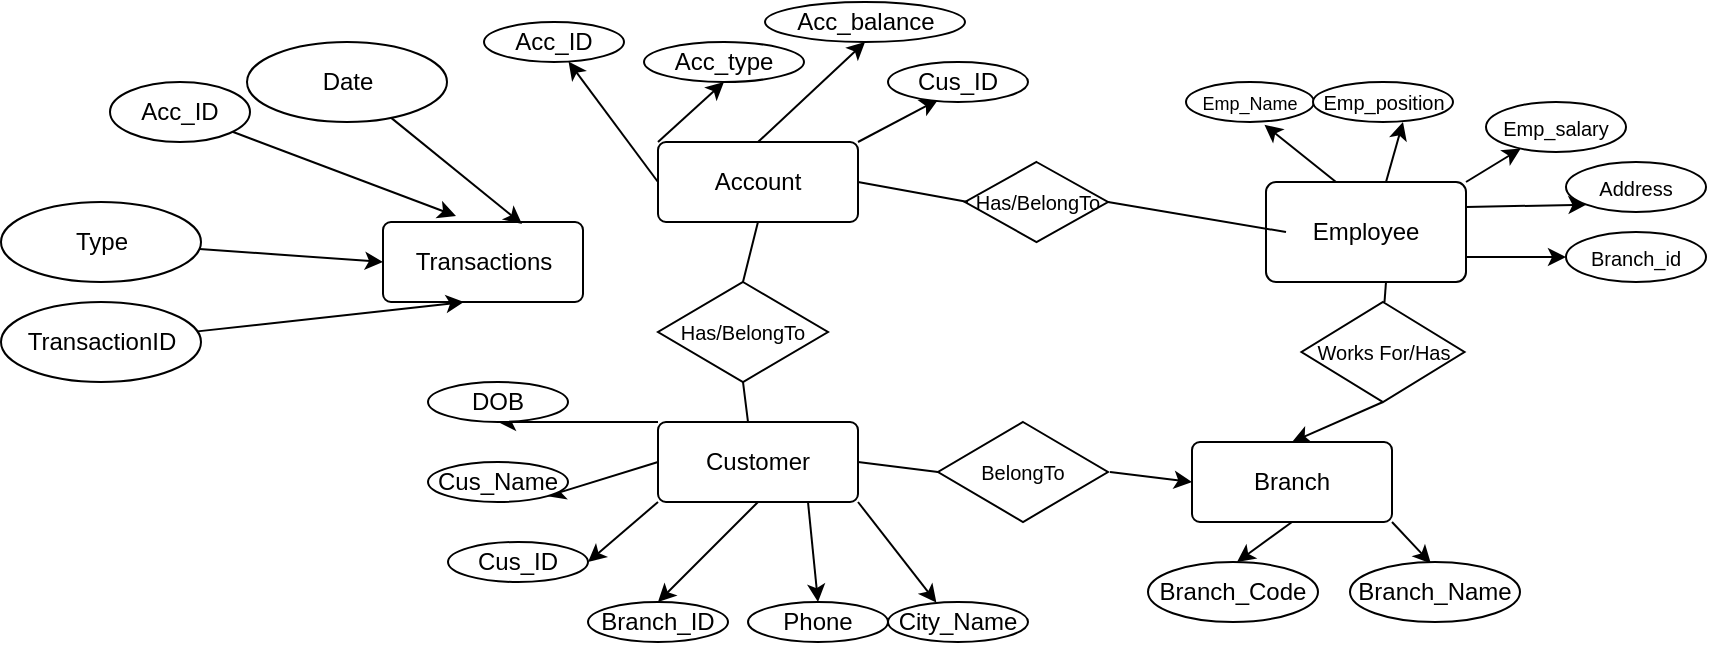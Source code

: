 <mxfile>
    <diagram id="gf3SNtsfn1QlGuFsEfbt" name="Page-1">
        <mxGraphModel dx="2211" dy="803" grid="1" gridSize="10" guides="1" tooltips="1" connect="1" arrows="1" fold="1" page="1" pageScale="1" pageWidth="827" pageHeight="1169" math="0" shadow="0">
            <root>
                <mxCell id="0"/>
                <mxCell id="1" parent="0"/>
                <mxCell id="7" style="edgeStyle=none;html=1;exitX=0;exitY=0;exitDx=0;exitDy=0;entryX=0.5;entryY=1;entryDx=0;entryDy=0;" parent="1" target="4" edge="1">
                    <mxGeometry relative="1" as="geometry">
                        <mxPoint x="277" y="90" as="sourcePoint"/>
                    </mxGeometry>
                </mxCell>
                <mxCell id="8" style="edgeStyle=none;html=1;exitX=1;exitY=0;exitDx=0;exitDy=0;entryX=0.287;entryY=0.939;entryDx=0;entryDy=0;entryPerimeter=0;" parent="1" edge="1">
                    <mxGeometry relative="1" as="geometry">
                        <mxPoint x="417.09" y="68.78" as="targetPoint"/>
                        <mxPoint x="377" y="90" as="sourcePoint"/>
                    </mxGeometry>
                </mxCell>
                <mxCell id="9" style="edgeStyle=none;html=1;exitX=0;exitY=0.5;exitDx=0;exitDy=0;" parent="1" edge="1" target="3">
                    <mxGeometry relative="1" as="geometry">
                        <mxPoint x="227" y="110" as="targetPoint"/>
                        <mxPoint x="277" y="110" as="sourcePoint"/>
                    </mxGeometry>
                </mxCell>
                <mxCell id="11" style="edgeStyle=none;html=1;exitX=0.5;exitY=0;exitDx=0;exitDy=0;entryX=0.5;entryY=1;entryDx=0;entryDy=0;" parent="1" target="10" edge="1">
                    <mxGeometry relative="1" as="geometry">
                        <mxPoint x="327" y="90" as="sourcePoint"/>
                    </mxGeometry>
                </mxCell>
                <mxCell id="3" value="Acc_ID" style="ellipse;whiteSpace=wrap;html=1;align=center;" parent="1" vertex="1">
                    <mxGeometry x="190" y="30" width="70" height="20" as="geometry"/>
                </mxCell>
                <mxCell id="4" value="Acc_type" style="ellipse;whiteSpace=wrap;html=1;align=center;" parent="1" vertex="1">
                    <mxGeometry x="270" y="40" width="80" height="20" as="geometry"/>
                </mxCell>
                <mxCell id="5" value="Cus_ID" style="ellipse;whiteSpace=wrap;html=1;align=center;" parent="1" vertex="1">
                    <mxGeometry x="392" y="50" width="70" height="20" as="geometry"/>
                </mxCell>
                <mxCell id="10" value="Acc_balance" style="ellipse;whiteSpace=wrap;html=1;align=center;" parent="1" vertex="1">
                    <mxGeometry x="330.5" y="20" width="100" height="20" as="geometry"/>
                </mxCell>
                <mxCell id="12" value="Account&lt;span style=&quot;color: rgba(0 , 0 , 0 , 0) ; font-family: monospace ; font-size: 0px&quot;&gt;%3CmxGraphModel%3E%3Croot%3E%3CmxCell%20id%3D%220%22%2F%3E%3CmxCell%20id%3D%221%22%20parent%3D%220%22%2F%3E%3CmxCell%20id%3D%222%22%20value%3D%22Attribute%22%20style%3D%22ellipse%3BwhiteSpace%3Dwrap%3Bhtml%3D1%3Balign%3Dcenter%3B%22%20vertex%3D%221%22%20parent%3D%221%22%3E%3CmxGeometry%20x%3D%2210%22%20y%3D%2230%22%20width%3D%22100%22%20height%3D%2240%22%20as%3D%22geometry%22%2F%3E%3C%2FmxCell%3E%3C%2Froot%3E%3C%2FmxGraphModel%3E&lt;/span&gt;" style="rounded=1;arcSize=10;whiteSpace=wrap;html=1;align=center;" parent="1" vertex="1">
                    <mxGeometry x="277" y="90" width="100" height="40" as="geometry"/>
                </mxCell>
                <mxCell id="21" style="edgeStyle=none;html=1;exitX=0;exitY=1;exitDx=0;exitDy=0;entryX=1;entryY=0.5;entryDx=0;entryDy=0;" parent="1" source="13" target="14" edge="1">
                    <mxGeometry relative="1" as="geometry"/>
                </mxCell>
                <mxCell id="22" style="edgeStyle=none;html=1;exitX=0;exitY=0.5;exitDx=0;exitDy=0;entryX=1;entryY=1;entryDx=0;entryDy=0;" parent="1" source="13" target="15" edge="1">
                    <mxGeometry relative="1" as="geometry"/>
                </mxCell>
                <mxCell id="23" style="edgeStyle=none;html=1;exitX=0;exitY=0;exitDx=0;exitDy=0;entryX=0.5;entryY=1;entryDx=0;entryDy=0;" parent="1" source="13" target="16" edge="1">
                    <mxGeometry relative="1" as="geometry"/>
                </mxCell>
                <mxCell id="24" style="edgeStyle=none;html=1;entryX=0.346;entryY=0.016;entryDx=0;entryDy=0;exitX=1;exitY=1;exitDx=0;exitDy=0;entryPerimeter=0;" parent="1" source="13" target="17" edge="1">
                    <mxGeometry relative="1" as="geometry">
                        <mxPoint x="382" y="270" as="sourcePoint"/>
                    </mxGeometry>
                </mxCell>
                <mxCell id="25" style="edgeStyle=none;html=1;exitX=0.75;exitY=1;exitDx=0;exitDy=0;entryX=0.5;entryY=0;entryDx=0;entryDy=0;" parent="1" source="13" target="18" edge="1">
                    <mxGeometry relative="1" as="geometry"/>
                </mxCell>
                <mxCell id="26" style="edgeStyle=none;html=1;exitX=0.5;exitY=1;exitDx=0;exitDy=0;entryX=0.5;entryY=0;entryDx=0;entryDy=0;" parent="1" source="13" target="19" edge="1">
                    <mxGeometry relative="1" as="geometry"/>
                </mxCell>
                <mxCell id="13" value="Customer" style="rounded=1;arcSize=10;whiteSpace=wrap;html=1;align=center;" parent="1" vertex="1">
                    <mxGeometry x="277" y="230" width="100" height="40" as="geometry"/>
                </mxCell>
                <mxCell id="14" value="Cus_ID" style="ellipse;whiteSpace=wrap;html=1;align=center;" parent="1" vertex="1">
                    <mxGeometry x="172" y="290" width="70" height="20" as="geometry"/>
                </mxCell>
                <mxCell id="15" value="Cus_Name" style="ellipse;whiteSpace=wrap;html=1;align=center;" parent="1" vertex="1">
                    <mxGeometry x="162" y="250" width="70" height="20" as="geometry"/>
                </mxCell>
                <mxCell id="16" value="DOB" style="ellipse;whiteSpace=wrap;html=1;align=center;" parent="1" vertex="1">
                    <mxGeometry x="162" y="210" width="70" height="20" as="geometry"/>
                </mxCell>
                <mxCell id="17" value="City_Name" style="ellipse;whiteSpace=wrap;html=1;align=center;" parent="1" vertex="1">
                    <mxGeometry x="392" y="320" width="70" height="20" as="geometry"/>
                </mxCell>
                <mxCell id="18" value="Phone" style="ellipse;whiteSpace=wrap;html=1;align=center;" parent="1" vertex="1">
                    <mxGeometry x="322" y="320" width="70" height="20" as="geometry"/>
                </mxCell>
                <mxCell id="19" value="Branch_ID" style="ellipse;whiteSpace=wrap;html=1;align=center;" parent="1" vertex="1">
                    <mxGeometry x="242" y="320" width="70" height="20" as="geometry"/>
                </mxCell>
                <mxCell id="46" style="edgeStyle=none;html=1;exitX=0.25;exitY=0;exitDx=0;exitDy=0;entryX=0.613;entryY=1.071;entryDx=0;entryDy=0;entryPerimeter=0;fontSize=10;" parent="1" target="39" edge="1">
                    <mxGeometry relative="1" as="geometry">
                        <mxPoint x="616" y="110" as="sourcePoint"/>
                    </mxGeometry>
                </mxCell>
                <mxCell id="47" style="edgeStyle=none;html=1;exitX=0.5;exitY=0;exitDx=0;exitDy=0;entryX=0.5;entryY=1;entryDx=0;entryDy=0;fontSize=10;" parent="1" edge="1">
                    <mxGeometry relative="1" as="geometry">
                        <mxPoint x="641" y="110" as="sourcePoint"/>
                        <mxPoint x="649.5" y="80" as="targetPoint"/>
                    </mxGeometry>
                </mxCell>
                <mxCell id="48" style="edgeStyle=none;html=1;exitX=1;exitY=0;exitDx=0;exitDy=0;fontSize=10;" parent="1" source="33" target="41" edge="1">
                    <mxGeometry relative="1" as="geometry"/>
                </mxCell>
                <mxCell id="49" style="edgeStyle=none;html=1;exitX=1;exitY=0.25;exitDx=0;exitDy=0;entryX=0;entryY=1;entryDx=0;entryDy=0;fontSize=10;" parent="1" source="33" target="44" edge="1">
                    <mxGeometry relative="1" as="geometry"/>
                </mxCell>
                <mxCell id="50" style="edgeStyle=none;html=1;exitX=1;exitY=0.75;exitDx=0;exitDy=0;fontSize=10;" parent="1" source="33" target="45" edge="1">
                    <mxGeometry relative="1" as="geometry"/>
                </mxCell>
                <mxCell id="33" value="Employee" style="rounded=1;arcSize=10;whiteSpace=wrap;html=1;align=center;" parent="1" vertex="1">
                    <mxGeometry x="581" y="110" width="100" height="50" as="geometry"/>
                </mxCell>
                <mxCell id="37" style="edgeStyle=none;html=1;exitX=0.5;exitY=1;exitDx=0;exitDy=0;entryX=0.5;entryY=0;entryDx=0;entryDy=0;" parent="1" source="34" edge="1">
                    <mxGeometry relative="1" as="geometry">
                        <mxPoint x="566.5" y="300" as="targetPoint"/>
                    </mxGeometry>
                </mxCell>
                <mxCell id="38" style="edgeStyle=none;html=1;exitX=1;exitY=1;exitDx=0;exitDy=0;" parent="1" source="34" edge="1">
                    <mxGeometry relative="1" as="geometry">
                        <mxPoint x="663.448" y="300.725" as="targetPoint"/>
                    </mxGeometry>
                </mxCell>
                <mxCell id="34" value="Branch" style="rounded=1;arcSize=10;whiteSpace=wrap;html=1;align=center;" parent="1" vertex="1">
                    <mxGeometry x="544" y="240" width="100" height="40" as="geometry"/>
                </mxCell>
                <mxCell id="35" value="Branch_Code" style="ellipse;whiteSpace=wrap;html=1;align=center;" parent="1" vertex="1">
                    <mxGeometry x="522" y="300" width="85" height="30" as="geometry"/>
                </mxCell>
                <mxCell id="36" value="Branch_Name" style="ellipse;whiteSpace=wrap;html=1;align=center;" parent="1" vertex="1">
                    <mxGeometry x="623" y="300" width="85" height="30" as="geometry"/>
                </mxCell>
                <mxCell id="39" value="&lt;font style=&quot;font-size: 9px&quot;&gt;Emp_Name&lt;/font&gt;" style="ellipse;whiteSpace=wrap;html=1;align=center;" parent="1" vertex="1">
                    <mxGeometry x="541" y="60" width="64" height="20" as="geometry"/>
                </mxCell>
                <mxCell id="40" value="&lt;font style=&quot;font-size: 10px&quot;&gt;Emp_position&lt;/font&gt;" style="ellipse;whiteSpace=wrap;html=1;align=center;" parent="1" vertex="1">
                    <mxGeometry x="604.5" y="60" width="70" height="20" as="geometry"/>
                </mxCell>
                <mxCell id="41" value="&lt;font style=&quot;font-size: 10px&quot;&gt;Emp_salary&lt;/font&gt;" style="ellipse;whiteSpace=wrap;html=1;align=center;" parent="1" vertex="1">
                    <mxGeometry x="691" y="70" width="70" height="25" as="geometry"/>
                </mxCell>
                <mxCell id="44" value="&lt;font style=&quot;font-size: 10px&quot;&gt;Address&lt;/font&gt;" style="ellipse;whiteSpace=wrap;html=1;align=center;" parent="1" vertex="1">
                    <mxGeometry x="731" y="100" width="70" height="25" as="geometry"/>
                </mxCell>
                <mxCell id="45" value="&lt;font style=&quot;font-size: 10px&quot;&gt;Branch_id&lt;/font&gt;" style="ellipse;whiteSpace=wrap;html=1;align=center;" parent="1" vertex="1">
                    <mxGeometry x="731" y="135" width="70" height="25" as="geometry"/>
                </mxCell>
                <mxCell id="51" value="Has/BelongTo" style="shape=rhombus;perimeter=rhombusPerimeter;whiteSpace=wrap;html=1;align=center;fontSize=10;" parent="1" vertex="1">
                    <mxGeometry x="277" y="160" width="85" height="50" as="geometry"/>
                </mxCell>
                <mxCell id="52" value="" style="endArrow=none;html=1;rounded=0;fontSize=10;exitX=0.5;exitY=0;exitDx=0;exitDy=0;entryX=0.5;entryY=1;entryDx=0;entryDy=0;" parent="1" source="51" target="12" edge="1">
                    <mxGeometry relative="1" as="geometry">
                        <mxPoint x="392" y="210" as="sourcePoint"/>
                        <mxPoint x="552" y="210" as="targetPoint"/>
                    </mxGeometry>
                </mxCell>
                <mxCell id="53" value="" style="endArrow=none;html=1;rounded=0;fontSize=10;entryX=0.5;entryY=1;entryDx=0;entryDy=0;" parent="1" target="51" edge="1">
                    <mxGeometry relative="1" as="geometry">
                        <mxPoint x="322" y="230" as="sourcePoint"/>
                        <mxPoint x="482" y="230" as="targetPoint"/>
                    </mxGeometry>
                </mxCell>
                <mxCell id="62" style="edgeStyle=none;html=1;exitX=0.5;exitY=1;exitDx=0;exitDy=0;entryX=0.5;entryY=0;entryDx=0;entryDy=0;fontSize=10;" parent="1" source="54" target="34" edge="1">
                    <mxGeometry relative="1" as="geometry">
                        <mxPoint x="603.25" y="220" as="sourcePoint"/>
                    </mxGeometry>
                </mxCell>
                <mxCell id="54" value="Works For/Has" style="shape=rhombus;perimeter=rhombusPerimeter;whiteSpace=wrap;html=1;align=center;fontSize=10;" parent="1" vertex="1">
                    <mxGeometry x="598.75" y="170" width="81.5" height="50" as="geometry"/>
                </mxCell>
                <mxCell id="56" style="edgeStyle=none;html=1;exitX=1;exitY=0.5;exitDx=0;exitDy=0;entryX=0;entryY=0.5;entryDx=0;entryDy=0;fontSize=10;" parent="1" target="34" edge="1">
                    <mxGeometry relative="1" as="geometry">
                        <mxPoint x="503" y="255" as="sourcePoint"/>
                    </mxGeometry>
                </mxCell>
                <mxCell id="55" value="BelongTo" style="shape=rhombus;perimeter=rhombusPerimeter;whiteSpace=wrap;html=1;align=center;fontSize=10;" parent="1" vertex="1">
                    <mxGeometry x="417" y="230" width="85" height="50" as="geometry"/>
                </mxCell>
                <mxCell id="58" value="" style="endArrow=none;html=1;rounded=0;fontSize=10;exitX=1;exitY=0.5;exitDx=0;exitDy=0;entryX=0;entryY=0.5;entryDx=0;entryDy=0;" parent="1" source="13" target="55" edge="1">
                    <mxGeometry relative="1" as="geometry">
                        <mxPoint x="329.5" y="170" as="sourcePoint"/>
                        <mxPoint x="337" y="140" as="targetPoint"/>
                    </mxGeometry>
                </mxCell>
                <mxCell id="59" value="Has/BelongTo" style="shape=rhombus;perimeter=rhombusPerimeter;whiteSpace=wrap;html=1;align=center;fontSize=10;" parent="1" vertex="1">
                    <mxGeometry x="430.5" y="100" width="71.5" height="40" as="geometry"/>
                </mxCell>
                <mxCell id="60" value="" style="endArrow=none;html=1;rounded=0;fontSize=10;exitX=1;exitY=0.5;exitDx=0;exitDy=0;entryX=0;entryY=0.5;entryDx=0;entryDy=0;" parent="1" source="59" edge="1">
                    <mxGeometry relative="1" as="geometry">
                        <mxPoint x="541" y="120" as="sourcePoint"/>
                        <mxPoint x="591" y="135" as="targetPoint"/>
                    </mxGeometry>
                </mxCell>
                <mxCell id="61" value="" style="endArrow=none;html=1;rounded=0;fontSize=10;exitX=1;exitY=0.5;exitDx=0;exitDy=0;" parent="1" source="12" edge="1">
                    <mxGeometry relative="1" as="geometry">
                        <mxPoint x="512" y="130" as="sourcePoint"/>
                        <mxPoint x="432" y="120" as="targetPoint"/>
                    </mxGeometry>
                </mxCell>
                <mxCell id="63" value="" style="endArrow=none;html=1;rounded=0;fontSize=10;exitX=0.5;exitY=1;exitDx=0;exitDy=0;entryX=0.5;entryY=0;entryDx=0;entryDy=0;" parent="1" edge="1">
                    <mxGeometry relative="1" as="geometry">
                        <mxPoint x="641" y="160" as="sourcePoint"/>
                        <mxPoint x="640.25" y="170" as="targetPoint"/>
                    </mxGeometry>
                </mxCell>
                <mxCell id="64" value="Transactions&lt;br&gt;" style="rounded=1;arcSize=10;whiteSpace=wrap;html=1;align=center;" vertex="1" parent="1">
                    <mxGeometry x="139.5" y="130" width="100" height="40" as="geometry"/>
                </mxCell>
                <mxCell id="68" style="edgeStyle=none;html=1;entryX=0.365;entryY=-0.075;entryDx=0;entryDy=0;entryPerimeter=0;" edge="1" parent="1" source="65" target="64">
                    <mxGeometry relative="1" as="geometry"/>
                </mxCell>
                <mxCell id="65" value="Acc_ID" style="ellipse;whiteSpace=wrap;html=1;align=center;" vertex="1" parent="1">
                    <mxGeometry x="3" y="60" width="70" height="30" as="geometry"/>
                </mxCell>
                <mxCell id="67" style="edgeStyle=none;html=1;entryX=0.405;entryY=1;entryDx=0;entryDy=0;entryPerimeter=0;" edge="1" parent="1" source="66" target="64">
                    <mxGeometry relative="1" as="geometry">
                        <mxPoint x="191" y="180" as="targetPoint"/>
                    </mxGeometry>
                </mxCell>
                <mxCell id="66" value="TransactionID" style="ellipse;whiteSpace=wrap;html=1;align=center;" vertex="1" parent="1">
                    <mxGeometry x="-51.5" y="170" width="100" height="40" as="geometry"/>
                </mxCell>
                <mxCell id="71" style="edgeStyle=none;html=1;entryX=0.695;entryY=0.025;entryDx=0;entryDy=0;entryPerimeter=0;" edge="1" parent="1" source="69" target="64">
                    <mxGeometry relative="1" as="geometry"/>
                </mxCell>
                <mxCell id="69" value="Date" style="ellipse;whiteSpace=wrap;html=1;align=center;" vertex="1" parent="1">
                    <mxGeometry x="71.5" y="40" width="100" height="40" as="geometry"/>
                </mxCell>
                <mxCell id="72" style="edgeStyle=none;html=1;entryX=0;entryY=0.5;entryDx=0;entryDy=0;" edge="1" parent="1" source="70" target="64">
                    <mxGeometry relative="1" as="geometry"/>
                </mxCell>
                <mxCell id="70" value="Type" style="ellipse;whiteSpace=wrap;html=1;align=center;" vertex="1" parent="1">
                    <mxGeometry x="-51.5" y="120" width="100" height="40" as="geometry"/>
                </mxCell>
            </root>
        </mxGraphModel>
    </diagram>
</mxfile>
